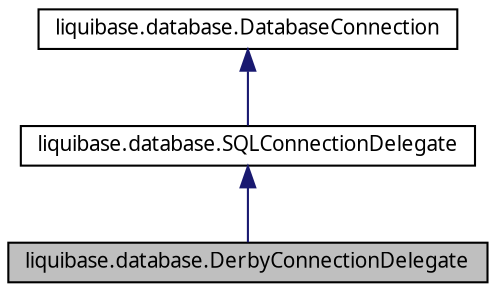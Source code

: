 digraph G
{
  edge [fontname="FreeSans.ttf",fontsize=10,labelfontname="FreeSans.ttf",labelfontsize=10];
  node [fontname="FreeSans.ttf",fontsize=10,shape=record];
  Node1 [label="liquibase.database.DerbyConnectionDelegate",height=0.2,width=0.4,color="black", fillcolor="grey75", style="filled" fontcolor="black"];
  Node2 -> Node1 [dir=back,color="midnightblue",fontsize=10,style="solid",fontname="FreeSans.ttf"];
  Node2 [label="liquibase.database.SQLConnectionDelegate",height=0.2,width=0.4,color="black", fillcolor="white", style="filled",URL="$classliquibase_1_1database_1_1_s_q_l_connection_delegate.html",tooltip="A ConnectionWrapper implementation which delegates completely to an underlying java..."];
  Node3 -> Node2 [dir=back,color="midnightblue",fontsize=10,style="solid",fontname="FreeSans.ttf"];
  Node3 [label="liquibase.database.DatabaseConnection",height=0.2,width=0.4,color="black", fillcolor="white", style="filled",URL="$interfaceliquibase_1_1database_1_1_database_connection.html",tooltip="A liquibase abstraction over the normal Connection that is available in java.sql..."];
}
